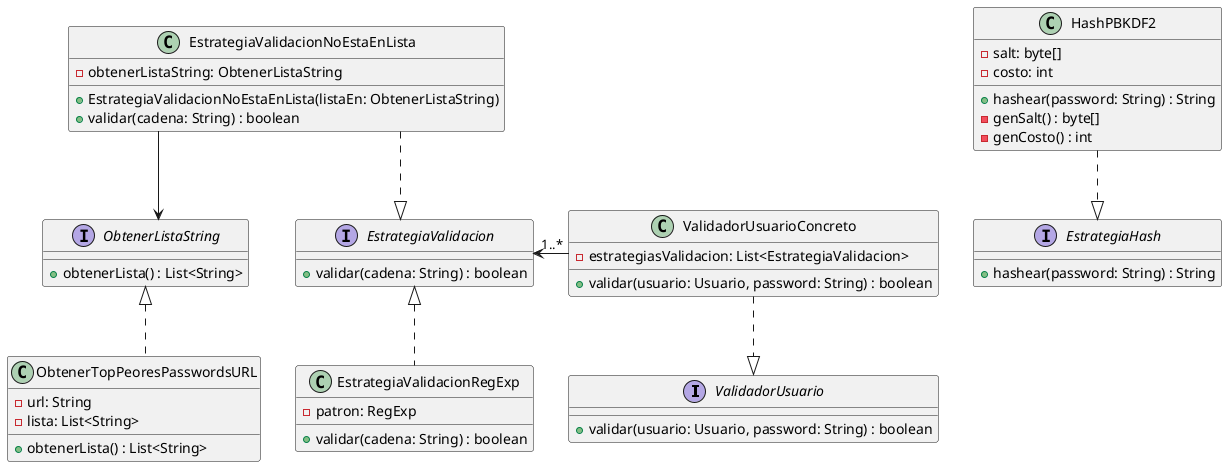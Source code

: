 @startuml
skinparam linetype ortho

interface ValidadorUsuario{
    + validar(usuario: Usuario, password: String) : boolean
}

ValidadorUsuarioConcreto ..|> ValidadorUsuario

class ValidadorUsuarioConcreto{
    - estrategiasValidacion: List<EstrategiaValidacion>
    + validar(usuario: Usuario, password: String) : boolean
}
ValidadorUsuarioConcreto -left-> "1..*" EstrategiaValidacion

interface EstrategiaValidacion {
    + validar(cadena: String) : boolean
}

class EstrategiaValidacionRegExp {
    - patron: RegExp
    + validar(cadena: String) : boolean
}
EstrategiaValidacionRegExp .up.|> EstrategiaValidacion

class EstrategiaValidacionNoEstaEnLista{
    - obtenerListaString: ObtenerListaString
    + EstrategiaValidacionNoEstaEnLista(listaEn: ObtenerListaString)
    + validar(cadena: String) : boolean
}
EstrategiaValidacionNoEstaEnLista -down-> ObtenerListaString
EstrategiaValidacionNoEstaEnLista ..|> EstrategiaValidacion

interface ObtenerListaString {
    + obtenerLista() : List<String>
}

class ObtenerTopPeoresPasswordsURL {
    - url: String
    - lista: List<String>
    + obtenerLista() : List<String>
}
ObtenerTopPeoresPasswordsURL .up.|> ObtenerListaString

interface EstrategiaHash {
    + hashear(password: String) : String
}

class HashPBKDF2{
    - salt: byte[]
    - costo: int
    + hashear(password: String) : String
    - genSalt() : byte[]
    - genCosto() : int
}
HashPBKDF2 ..|> EstrategiaHash


@enduml